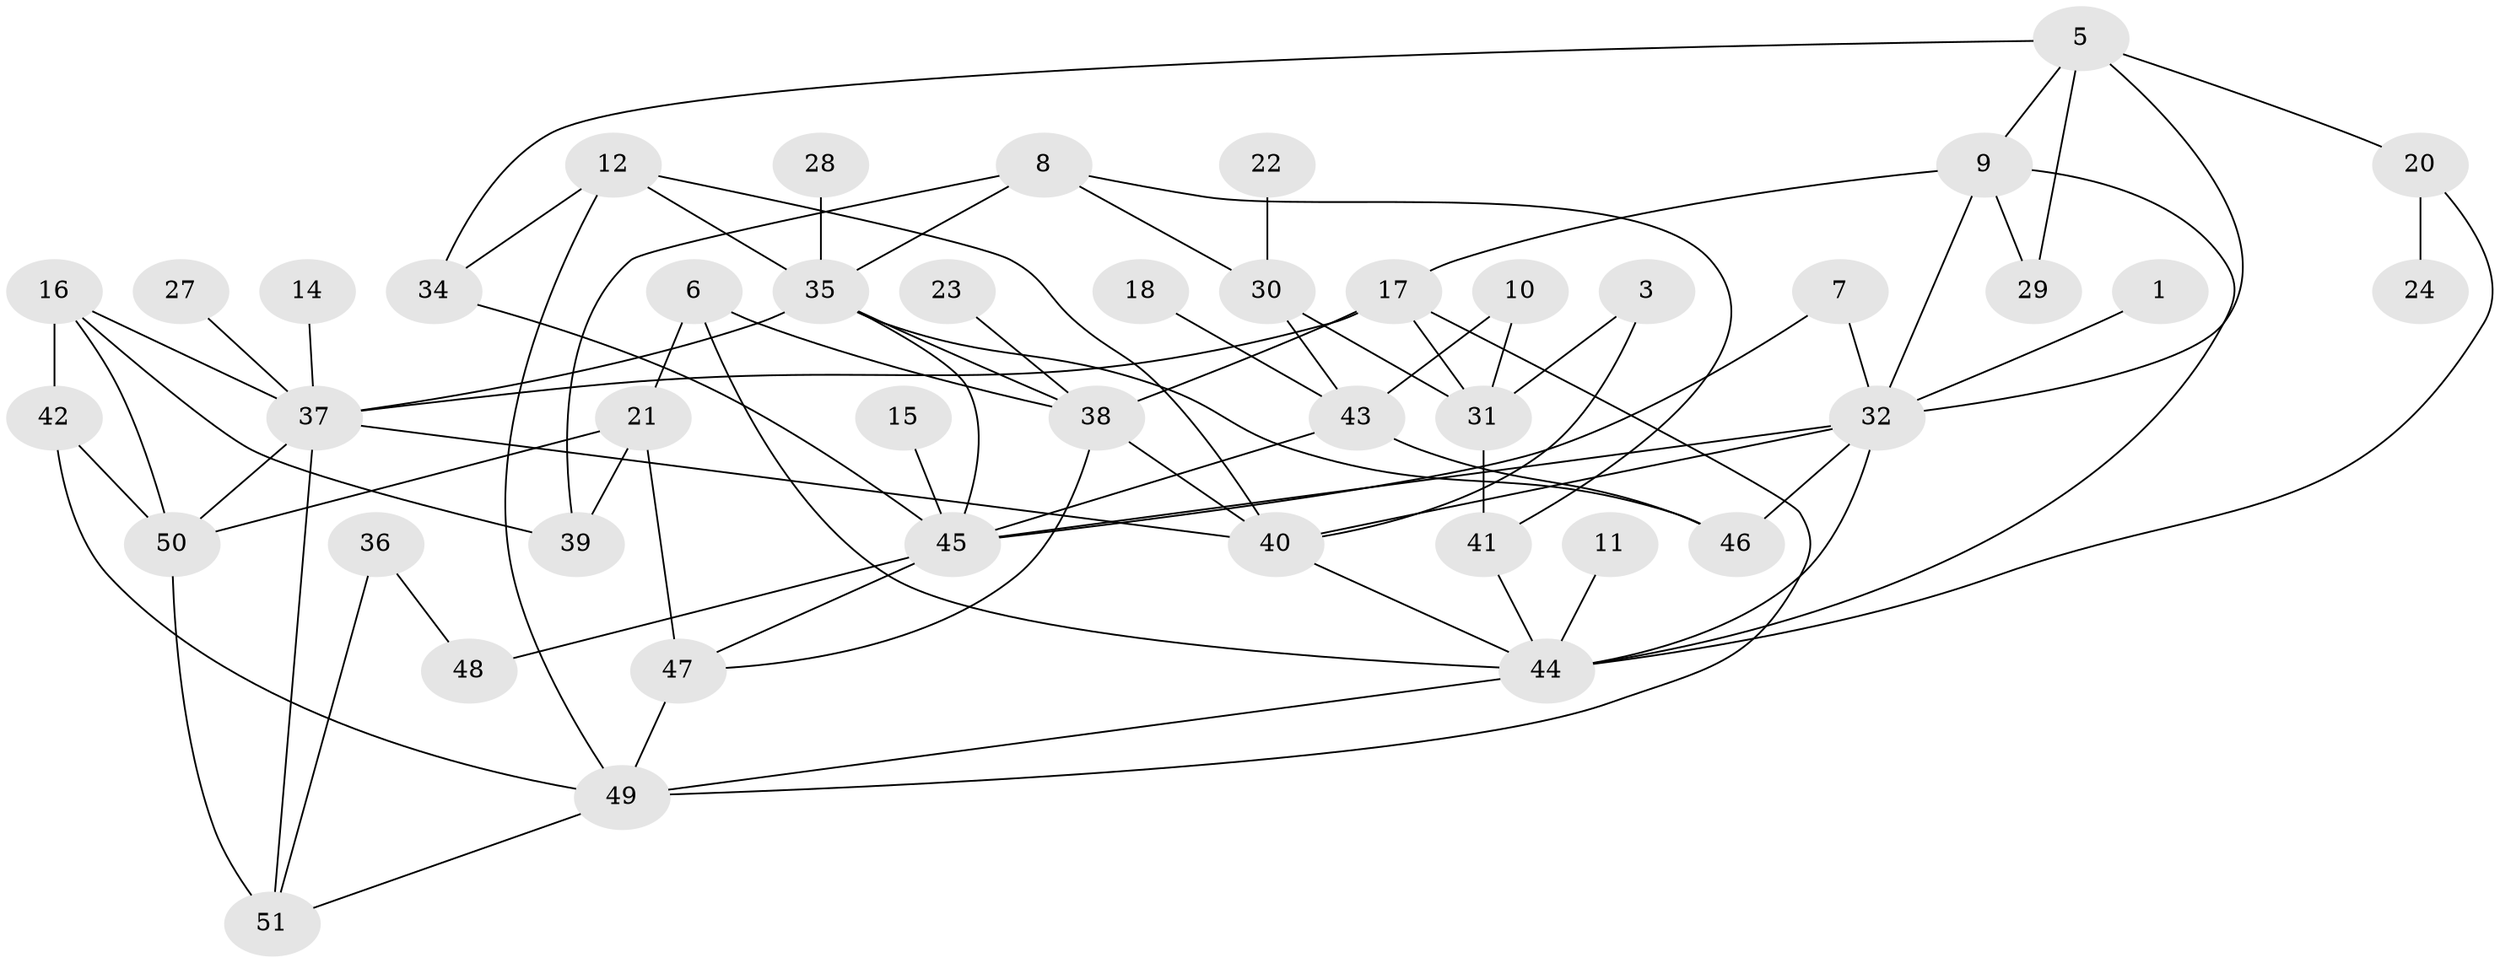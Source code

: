 // original degree distribution, {4: 0.13861386138613863, 3: 0.22772277227722773, 1: 0.18811881188118812, 5: 0.07920792079207921, 2: 0.25742574257425743, 0: 0.06930693069306931, 6: 0.039603960396039604}
// Generated by graph-tools (version 1.1) at 2025/49/03/09/25 03:49:04]
// undirected, 44 vertices, 79 edges
graph export_dot {
graph [start="1"]
  node [color=gray90,style=filled];
  1;
  3;
  5;
  6;
  7;
  8;
  9;
  10;
  11;
  12;
  14;
  15;
  16;
  17;
  18;
  20;
  21;
  22;
  23;
  24;
  27;
  28;
  29;
  30;
  31;
  32;
  34;
  35;
  36;
  37;
  38;
  39;
  40;
  41;
  42;
  43;
  44;
  45;
  46;
  47;
  48;
  49;
  50;
  51;
  1 -- 32 [weight=1.0];
  3 -- 31 [weight=1.0];
  3 -- 40 [weight=1.0];
  5 -- 9 [weight=1.0];
  5 -- 20 [weight=1.0];
  5 -- 29 [weight=1.0];
  5 -- 32 [weight=1.0];
  5 -- 34 [weight=1.0];
  6 -- 21 [weight=1.0];
  6 -- 38 [weight=1.0];
  6 -- 44 [weight=1.0];
  7 -- 32 [weight=1.0];
  7 -- 45 [weight=1.0];
  8 -- 30 [weight=1.0];
  8 -- 35 [weight=1.0];
  8 -- 39 [weight=1.0];
  8 -- 41 [weight=1.0];
  9 -- 17 [weight=1.0];
  9 -- 29 [weight=1.0];
  9 -- 32 [weight=1.0];
  9 -- 44 [weight=1.0];
  10 -- 31 [weight=1.0];
  10 -- 43 [weight=1.0];
  11 -- 44 [weight=1.0];
  12 -- 34 [weight=1.0];
  12 -- 35 [weight=1.0];
  12 -- 40 [weight=1.0];
  12 -- 49 [weight=1.0];
  14 -- 37 [weight=1.0];
  15 -- 45 [weight=1.0];
  16 -- 37 [weight=1.0];
  16 -- 39 [weight=1.0];
  16 -- 42 [weight=1.0];
  16 -- 50 [weight=1.0];
  17 -- 31 [weight=1.0];
  17 -- 37 [weight=1.0];
  17 -- 38 [weight=1.0];
  17 -- 49 [weight=1.0];
  18 -- 43 [weight=1.0];
  20 -- 24 [weight=1.0];
  20 -- 44 [weight=1.0];
  21 -- 39 [weight=1.0];
  21 -- 47 [weight=1.0];
  21 -- 50 [weight=1.0];
  22 -- 30 [weight=1.0];
  23 -- 38 [weight=1.0];
  27 -- 37 [weight=1.0];
  28 -- 35 [weight=1.0];
  30 -- 31 [weight=1.0];
  30 -- 43 [weight=1.0];
  31 -- 41 [weight=1.0];
  32 -- 40 [weight=1.0];
  32 -- 44 [weight=1.0];
  32 -- 45 [weight=1.0];
  32 -- 46 [weight=1.0];
  34 -- 45 [weight=1.0];
  35 -- 37 [weight=1.0];
  35 -- 38 [weight=1.0];
  35 -- 45 [weight=1.0];
  35 -- 46 [weight=1.0];
  36 -- 48 [weight=1.0];
  36 -- 51 [weight=1.0];
  37 -- 40 [weight=1.0];
  37 -- 50 [weight=1.0];
  37 -- 51 [weight=1.0];
  38 -- 40 [weight=1.0];
  38 -- 47 [weight=1.0];
  40 -- 44 [weight=1.0];
  41 -- 44 [weight=1.0];
  42 -- 49 [weight=1.0];
  42 -- 50 [weight=1.0];
  43 -- 45 [weight=1.0];
  43 -- 46 [weight=1.0];
  44 -- 49 [weight=1.0];
  45 -- 47 [weight=1.0];
  45 -- 48 [weight=1.0];
  47 -- 49 [weight=1.0];
  49 -- 51 [weight=1.0];
  50 -- 51 [weight=1.0];
}
